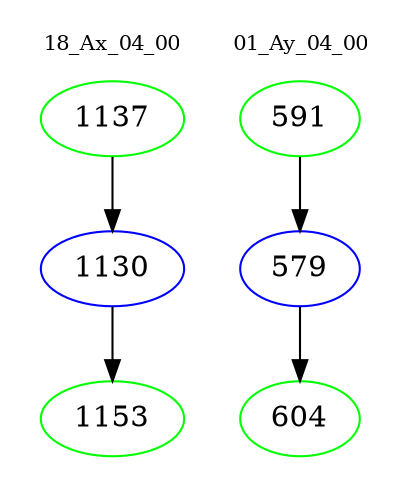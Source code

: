 digraph{
subgraph cluster_0 {
color = white
label = "18_Ax_04_00";
fontsize=10;
T0_1137 [label="1137", color="green"]
T0_1137 -> T0_1130 [color="black"]
T0_1130 [label="1130", color="blue"]
T0_1130 -> T0_1153 [color="black"]
T0_1153 [label="1153", color="green"]
}
subgraph cluster_1 {
color = white
label = "01_Ay_04_00";
fontsize=10;
T1_591 [label="591", color="green"]
T1_591 -> T1_579 [color="black"]
T1_579 [label="579", color="blue"]
T1_579 -> T1_604 [color="black"]
T1_604 [label="604", color="green"]
}
}
